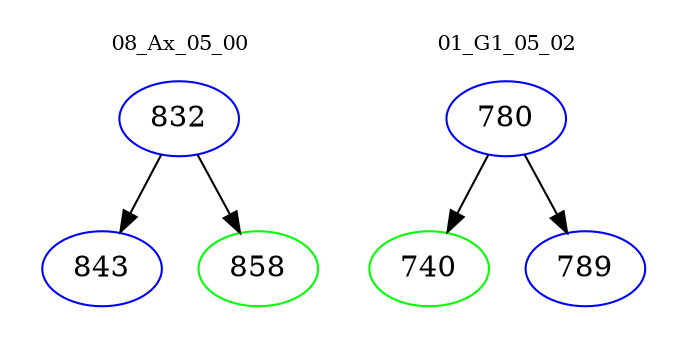 digraph{
subgraph cluster_0 {
color = white
label = "08_Ax_05_00";
fontsize=10;
T0_832 [label="832", color="blue"]
T0_832 -> T0_843 [color="black"]
T0_843 [label="843", color="blue"]
T0_832 -> T0_858 [color="black"]
T0_858 [label="858", color="green"]
}
subgraph cluster_1 {
color = white
label = "01_G1_05_02";
fontsize=10;
T1_780 [label="780", color="blue"]
T1_780 -> T1_740 [color="black"]
T1_740 [label="740", color="green"]
T1_780 -> T1_789 [color="black"]
T1_789 [label="789", color="blue"]
}
}
